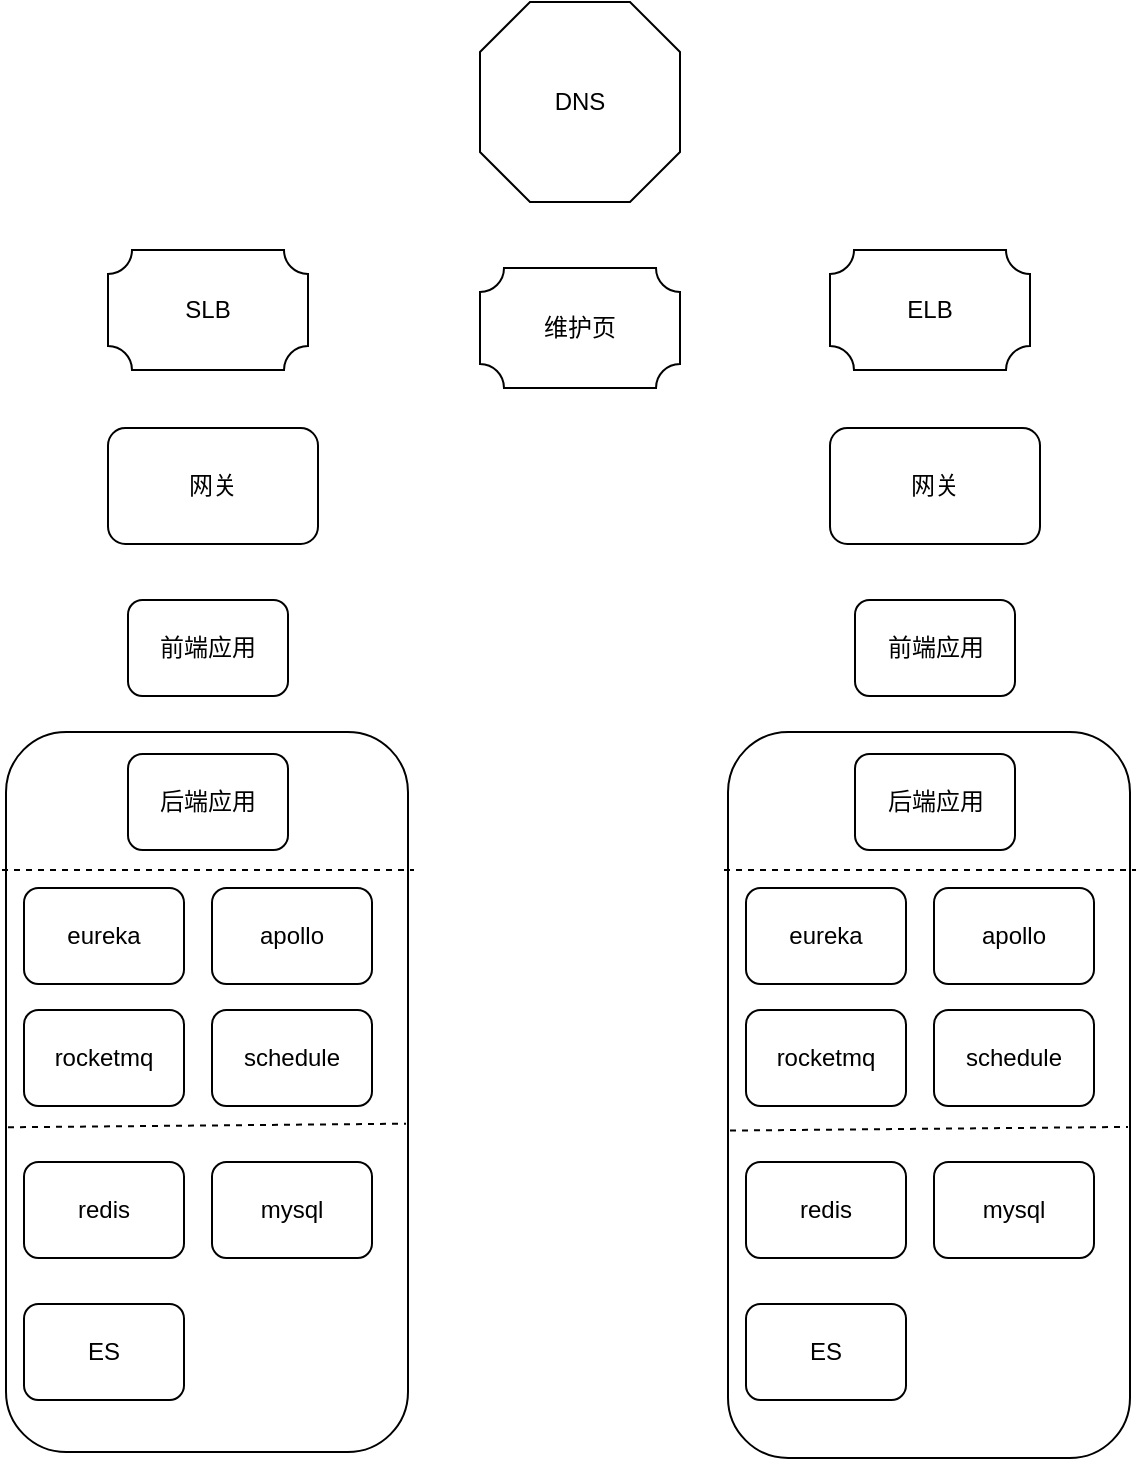 <mxfile version="14.1.3" type="github">
  <diagram id="Hs13dnjIaAIShmFf6Qo-" name="第 1 页">
    <mxGraphModel dx="1186" dy="536" grid="0" gridSize="10" guides="1" tooltips="1" connect="1" arrows="1" fold="1" page="1" pageScale="1" pageWidth="827" pageHeight="1169" math="0" shadow="0">
      <root>
        <mxCell id="0" />
        <mxCell id="1" parent="0" />
        <mxCell id="yiPBfoOaf0CJgp_YEPqx-1" value="" style="verticalLabelPosition=bottom;verticalAlign=top;html=1;shape=mxgraph.basic.polygon;polyCoords=[[0.25,0],[0.75,0],[1,0.25],[1,0.75],[0.75,1],[0.25,1],[0,0.75],[0,0.25]];polyline=0;" vertex="1" parent="1">
          <mxGeometry x="321" y="80" width="100" height="100" as="geometry" />
        </mxCell>
        <mxCell id="yiPBfoOaf0CJgp_YEPqx-2" value="DNS" style="text;html=1;strokeColor=none;fillColor=none;align=center;verticalAlign=middle;whiteSpace=wrap;rounded=0;" vertex="1" parent="1">
          <mxGeometry x="351" y="120" width="40" height="20" as="geometry" />
        </mxCell>
        <mxCell id="yiPBfoOaf0CJgp_YEPqx-3" value="" style="verticalLabelPosition=bottom;verticalAlign=top;html=1;shape=mxgraph.basic.plaque;dx=6;" vertex="1" parent="1">
          <mxGeometry x="135" y="204" width="100" height="60" as="geometry" />
        </mxCell>
        <mxCell id="yiPBfoOaf0CJgp_YEPqx-4" value="SLB" style="text;html=1;strokeColor=none;fillColor=none;align=center;verticalAlign=middle;whiteSpace=wrap;rounded=0;" vertex="1" parent="1">
          <mxGeometry x="165" y="224" width="40" height="20" as="geometry" />
        </mxCell>
        <mxCell id="yiPBfoOaf0CJgp_YEPqx-5" value="" style="verticalLabelPosition=bottom;verticalAlign=top;html=1;shape=mxgraph.basic.plaque;dx=6;" vertex="1" parent="1">
          <mxGeometry x="496" y="204" width="100" height="60" as="geometry" />
        </mxCell>
        <mxCell id="yiPBfoOaf0CJgp_YEPqx-6" value="ELB" style="text;html=1;strokeColor=none;fillColor=none;align=center;verticalAlign=middle;whiteSpace=wrap;rounded=0;" vertex="1" parent="1">
          <mxGeometry x="526" y="224" width="40" height="20" as="geometry" />
        </mxCell>
        <mxCell id="yiPBfoOaf0CJgp_YEPqx-7" value="网关" style="rounded=1;whiteSpace=wrap;html=1;" vertex="1" parent="1">
          <mxGeometry x="135" y="293" width="105" height="58" as="geometry" />
        </mxCell>
        <mxCell id="yiPBfoOaf0CJgp_YEPqx-8" value="网关" style="rounded=1;whiteSpace=wrap;html=1;" vertex="1" parent="1">
          <mxGeometry x="496" y="293" width="105" height="58" as="geometry" />
        </mxCell>
        <mxCell id="yiPBfoOaf0CJgp_YEPqx-10" value="" style="rounded=1;whiteSpace=wrap;html=1;" vertex="1" parent="1">
          <mxGeometry x="84" y="445" width="201" height="360" as="geometry" />
        </mxCell>
        <mxCell id="yiPBfoOaf0CJgp_YEPqx-11" value="后端应用" style="rounded=1;whiteSpace=wrap;html=1;" vertex="1" parent="1">
          <mxGeometry x="145" y="456" width="80" height="48" as="geometry" />
        </mxCell>
        <mxCell id="yiPBfoOaf0CJgp_YEPqx-12" value="前端应用" style="rounded=1;whiteSpace=wrap;html=1;" vertex="1" parent="1">
          <mxGeometry x="145" y="379" width="80" height="48" as="geometry" />
        </mxCell>
        <mxCell id="yiPBfoOaf0CJgp_YEPqx-13" value="eureka" style="rounded=1;whiteSpace=wrap;html=1;" vertex="1" parent="1">
          <mxGeometry x="93" y="523" width="80" height="48" as="geometry" />
        </mxCell>
        <mxCell id="yiPBfoOaf0CJgp_YEPqx-14" value="apollo" style="rounded=1;whiteSpace=wrap;html=1;" vertex="1" parent="1">
          <mxGeometry x="187" y="523" width="80" height="48" as="geometry" />
        </mxCell>
        <mxCell id="yiPBfoOaf0CJgp_YEPqx-15" value="rocketmq" style="rounded=1;whiteSpace=wrap;html=1;" vertex="1" parent="1">
          <mxGeometry x="93" y="584" width="80" height="48" as="geometry" />
        </mxCell>
        <mxCell id="yiPBfoOaf0CJgp_YEPqx-16" value="schedule" style="rounded=1;whiteSpace=wrap;html=1;" vertex="1" parent="1">
          <mxGeometry x="187" y="584" width="80" height="48" as="geometry" />
        </mxCell>
        <mxCell id="yiPBfoOaf0CJgp_YEPqx-18" value="" style="endArrow=none;dashed=1;html=1;entryX=0.995;entryY=0.544;entryDx=0;entryDy=0;entryPerimeter=0;exitX=0.005;exitY=0.549;exitDx=0;exitDy=0;exitPerimeter=0;" edge="1" parent="1" source="yiPBfoOaf0CJgp_YEPqx-10" target="yiPBfoOaf0CJgp_YEPqx-10">
          <mxGeometry width="50" height="50" relative="1" as="geometry">
            <mxPoint x="83" y="647" as="sourcePoint" />
            <mxPoint x="133" y="644" as="targetPoint" />
          </mxGeometry>
        </mxCell>
        <mxCell id="yiPBfoOaf0CJgp_YEPqx-20" value="" style="endArrow=none;dashed=1;html=1;" edge="1" parent="1">
          <mxGeometry width="50" height="50" relative="1" as="geometry">
            <mxPoint x="82" y="514" as="sourcePoint" />
            <mxPoint x="288" y="514" as="targetPoint" />
          </mxGeometry>
        </mxCell>
        <mxCell id="yiPBfoOaf0CJgp_YEPqx-22" value="redis" style="rounded=1;whiteSpace=wrap;html=1;" vertex="1" parent="1">
          <mxGeometry x="93" y="660" width="80" height="48" as="geometry" />
        </mxCell>
        <mxCell id="yiPBfoOaf0CJgp_YEPqx-23" value="mysql" style="rounded=1;whiteSpace=wrap;html=1;" vertex="1" parent="1">
          <mxGeometry x="187" y="660" width="80" height="48" as="geometry" />
        </mxCell>
        <mxCell id="yiPBfoOaf0CJgp_YEPqx-24" value="ES" style="rounded=1;whiteSpace=wrap;html=1;" vertex="1" parent="1">
          <mxGeometry x="93" y="731" width="80" height="48" as="geometry" />
        </mxCell>
        <mxCell id="yiPBfoOaf0CJgp_YEPqx-25" value="" style="rounded=1;whiteSpace=wrap;html=1;" vertex="1" parent="1">
          <mxGeometry x="445" y="445" width="201" height="363" as="geometry" />
        </mxCell>
        <mxCell id="yiPBfoOaf0CJgp_YEPqx-26" value="后端应用" style="rounded=1;whiteSpace=wrap;html=1;" vertex="1" parent="1">
          <mxGeometry x="508.5" y="456" width="80" height="48" as="geometry" />
        </mxCell>
        <mxCell id="yiPBfoOaf0CJgp_YEPqx-27" value="前端应用" style="rounded=1;whiteSpace=wrap;html=1;" vertex="1" parent="1">
          <mxGeometry x="508.5" y="379" width="80" height="48" as="geometry" />
        </mxCell>
        <mxCell id="yiPBfoOaf0CJgp_YEPqx-28" value="eureka" style="rounded=1;whiteSpace=wrap;html=1;" vertex="1" parent="1">
          <mxGeometry x="454" y="523" width="80" height="48" as="geometry" />
        </mxCell>
        <mxCell id="yiPBfoOaf0CJgp_YEPqx-29" value="apollo" style="rounded=1;whiteSpace=wrap;html=1;" vertex="1" parent="1">
          <mxGeometry x="548" y="523" width="80" height="48" as="geometry" />
        </mxCell>
        <mxCell id="yiPBfoOaf0CJgp_YEPqx-30" value="rocketmq" style="rounded=1;whiteSpace=wrap;html=1;" vertex="1" parent="1">
          <mxGeometry x="454" y="584" width="80" height="48" as="geometry" />
        </mxCell>
        <mxCell id="yiPBfoOaf0CJgp_YEPqx-31" value="schedule" style="rounded=1;whiteSpace=wrap;html=1;" vertex="1" parent="1">
          <mxGeometry x="548" y="584" width="80" height="48" as="geometry" />
        </mxCell>
        <mxCell id="yiPBfoOaf0CJgp_YEPqx-32" value="" style="endArrow=none;dashed=1;html=1;entryX=0.995;entryY=0.544;entryDx=0;entryDy=0;entryPerimeter=0;exitX=0.005;exitY=0.549;exitDx=0;exitDy=0;exitPerimeter=0;" edge="1" source="yiPBfoOaf0CJgp_YEPqx-25" target="yiPBfoOaf0CJgp_YEPqx-25" parent="1">
          <mxGeometry width="50" height="50" relative="1" as="geometry">
            <mxPoint x="444" y="647" as="sourcePoint" />
            <mxPoint x="494" y="644" as="targetPoint" />
          </mxGeometry>
        </mxCell>
        <mxCell id="yiPBfoOaf0CJgp_YEPqx-33" value="" style="endArrow=none;dashed=1;html=1;" edge="1" parent="1">
          <mxGeometry width="50" height="50" relative="1" as="geometry">
            <mxPoint x="443" y="514" as="sourcePoint" />
            <mxPoint x="649" y="514" as="targetPoint" />
          </mxGeometry>
        </mxCell>
        <mxCell id="yiPBfoOaf0CJgp_YEPqx-34" value="redis" style="rounded=1;whiteSpace=wrap;html=1;" vertex="1" parent="1">
          <mxGeometry x="454" y="660" width="80" height="48" as="geometry" />
        </mxCell>
        <mxCell id="yiPBfoOaf0CJgp_YEPqx-35" value="mysql" style="rounded=1;whiteSpace=wrap;html=1;" vertex="1" parent="1">
          <mxGeometry x="548" y="660" width="80" height="48" as="geometry" />
        </mxCell>
        <mxCell id="yiPBfoOaf0CJgp_YEPqx-36" value="ES" style="rounded=1;whiteSpace=wrap;html=1;" vertex="1" parent="1">
          <mxGeometry x="454" y="731" width="80" height="48" as="geometry" />
        </mxCell>
        <mxCell id="yiPBfoOaf0CJgp_YEPqx-37" value="" style="verticalLabelPosition=bottom;verticalAlign=top;html=1;shape=mxgraph.basic.plaque;dx=6;" vertex="1" parent="1">
          <mxGeometry x="321" y="213" width="100" height="60" as="geometry" />
        </mxCell>
        <mxCell id="yiPBfoOaf0CJgp_YEPqx-38" value="维护页" style="text;html=1;strokeColor=none;fillColor=none;align=center;verticalAlign=middle;whiteSpace=wrap;rounded=0;" vertex="1" parent="1">
          <mxGeometry x="351" y="233" width="40" height="20" as="geometry" />
        </mxCell>
      </root>
    </mxGraphModel>
  </diagram>
</mxfile>
